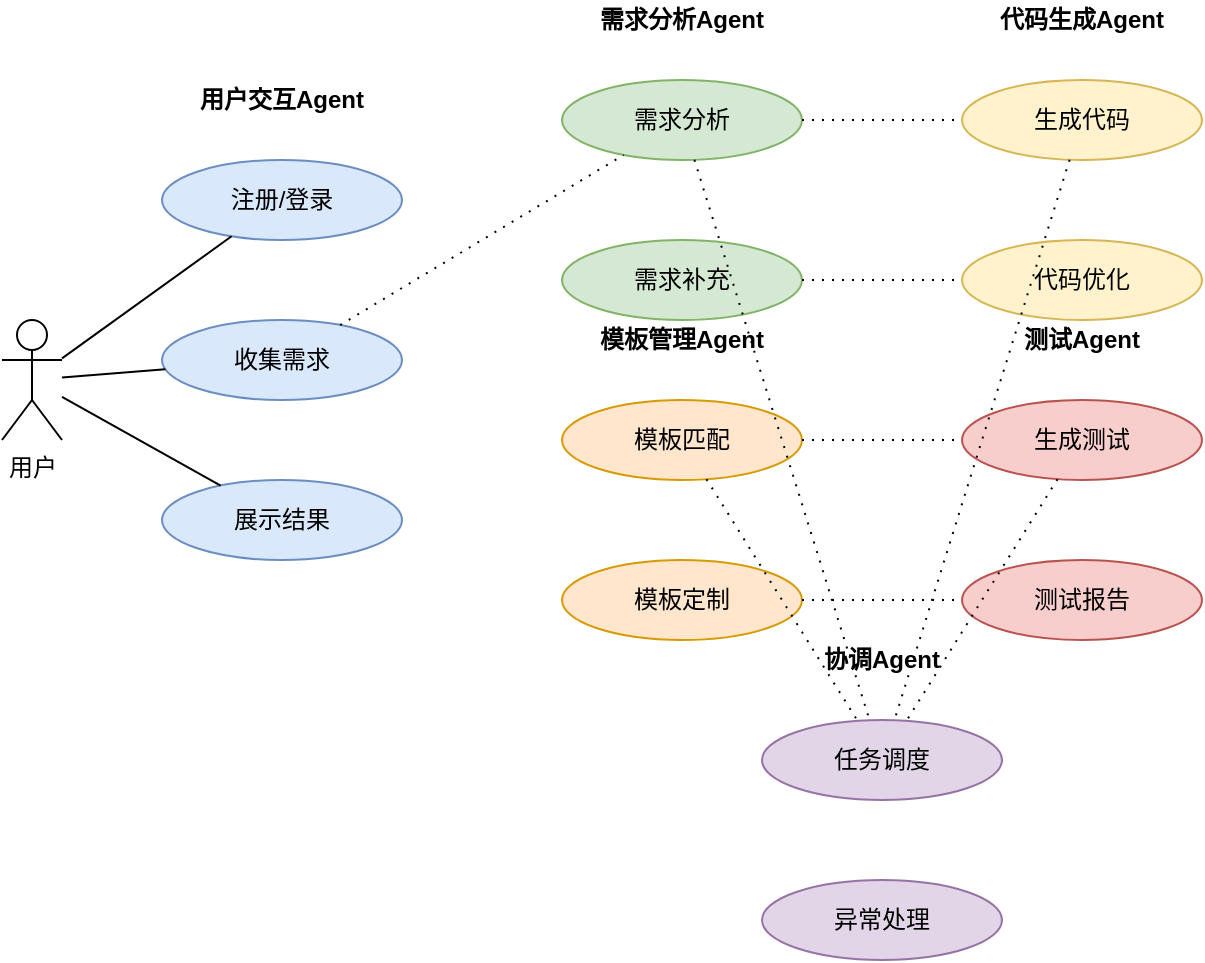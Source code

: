<?xml version="1.0" encoding="UTF-8"?>
<mxfile version="21.6.6" type="device">
  <diagram id="use-case-diagram" name="用例图">
    <mxGraphModel dx="1422" dy="762" grid="1" gridSize="10" guides="1" tooltips="1" connect="1" arrows="1" fold="1" page="1" pageScale="1" pageWidth="827" pageHeight="1169" math="0" shadow="0">
      <root>
        <mxCell id="0"/>
        <mxCell id="1" parent="0"/>
        
        <!-- 用户 Actor -->
        <mxCell id="2" value="用户" style="shape=umlActor;verticalLabelPosition=bottom;verticalAlign=top;html=1;" vertex="1" parent="1">
          <mxGeometry x="80" y="320" width="30" height="60" as="geometry"/>
        </mxCell>

        <!-- 用户交互相关用例 -->
        <mxCell id="3" value="注册/登录" style="ellipse;whiteSpace=wrap;html=1;fillColor=#dae8fc;strokeColor=#6c8ebf;" vertex="1" parent="1">
          <mxGeometry x="160" y="240" width="120" height="40" as="geometry"/>
        </mxCell>

        <mxCell id="4" value="收集需求" style="ellipse;whiteSpace=wrap;html=1;fillColor=#dae8fc;strokeColor=#6c8ebf;" vertex="1" parent="1">
          <mxGeometry x="160" y="320" width="120" height="40" as="geometry"/>
        </mxCell>

        <mxCell id="5" value="展示结果" style="ellipse;whiteSpace=wrap;html=1;fillColor=#dae8fc;strokeColor=#6c8ebf;" vertex="1" parent="1">
          <mxGeometry x="160" y="400" width="120" height="40" as="geometry"/>
        </mxCell>

        <!-- 需求分析相关用例 -->
        <mxCell id="6" value="需求分析" style="ellipse;whiteSpace=wrap;html=1;fillColor=#d5e8d4;strokeColor=#82b366;" vertex="1" parent="1">
          <mxGeometry x="360" y="200" width="120" height="40" as="geometry"/>
        </mxCell>

        <mxCell id="7" value="需求补充" style="ellipse;whiteSpace=wrap;html=1;fillColor=#d5e8d4;strokeColor=#82b366;" vertex="1" parent="1">
          <mxGeometry x="360" y="280" width="120" height="40" as="geometry"/>
        </mxCell>

        <!-- 代码生成相关用例 -->
        <mxCell id="8" value="生成代码" style="ellipse;whiteSpace=wrap;html=1;fillColor=#fff2cc;strokeColor=#d6b656;" vertex="1" parent="1">
          <mxGeometry x="560" y="200" width="120" height="40" as="geometry"/>
        </mxCell>

        <mxCell id="9" value="代码优化" style="ellipse;whiteSpace=wrap;html=1;fillColor=#fff2cc;strokeColor=#d6b656;" vertex="1" parent="1">
          <mxGeometry x="560" y="280" width="120" height="40" as="geometry"/>
        </mxCell>

        <!-- 模板管理相关用例 -->
        <mxCell id="10" value="模板匹配" style="ellipse;whiteSpace=wrap;html=1;fillColor=#ffe6cc;strokeColor=#d79b00;" vertex="1" parent="1">
          <mxGeometry x="360" y="360" width="120" height="40" as="geometry"/>
        </mxCell>

        <mxCell id="11" value="模板定制" style="ellipse;whiteSpace=wrap;html=1;fillColor=#ffe6cc;strokeColor=#d79b00;" vertex="1" parent="1">
          <mxGeometry x="360" y="440" width="120" height="40" as="geometry"/>
        </mxCell>

        <!-- 测试相关用例 -->
        <mxCell id="12" value="生成测试" style="ellipse;whiteSpace=wrap;html=1;fillColor=#f8cecc;strokeColor=#b85450;" vertex="1" parent="1">
          <mxGeometry x="560" y="360" width="120" height="40" as="geometry"/>
        </mxCell>

        <mxCell id="13" value="测试报告" style="ellipse;whiteSpace=wrap;html=1;fillColor=#f8cecc;strokeColor=#b85450;" vertex="1" parent="1">
          <mxGeometry x="560" y="440" width="120" height="40" as="geometry"/>
        </mxCell>

        <!-- 协调相关用例 -->
        <mxCell id="14" value="任务调度" style="ellipse;whiteSpace=wrap;html=1;fillColor=#e1d5e7;strokeColor=#9673a6;" vertex="1" parent="1">
          <mxGeometry x="460" y="520" width="120" height="40" as="geometry"/>
        </mxCell>

        <mxCell id="15" value="异常处理" style="ellipse;whiteSpace=wrap;html=1;fillColor=#e1d5e7;strokeColor=#9673a6;" vertex="1" parent="1">
          <mxGeometry x="460" y="600" width="120" height="40" as="geometry"/>
        </mxCell>

        <!-- Agent标签 -->
        <mxCell id="16" value="用户交互Agent" style="text;html=1;strokeColor=none;fillColor=none;align=center;verticalAlign=middle;whiteSpace=wrap;rounded=0;fontStyle=1;fontSize=12;" vertex="1" parent="1">
          <mxGeometry x="170" y="200" width="100" height="20" as="geometry"/>
        </mxCell>

        <mxCell id="17" value="需求分析Agent" style="text;html=1;strokeColor=none;fillColor=none;align=center;verticalAlign=middle;whiteSpace=wrap;rounded=0;fontStyle=1;fontSize=12;" vertex="1" parent="1">
          <mxGeometry x="370" y="160" width="100" height="20" as="geometry"/>
        </mxCell>

        <mxCell id="18" value="代码生成Agent" style="text;html=1;strokeColor=none;fillColor=none;align=center;verticalAlign=middle;whiteSpace=wrap;rounded=0;fontStyle=1;fontSize=12;" vertex="1" parent="1">
          <mxGeometry x="570" y="160" width="100" height="20" as="geometry"/>
        </mxCell>

        <mxCell id="19" value="模板管理Agent" style="text;html=1;strokeColor=none;fillColor=none;align=center;verticalAlign=middle;whiteSpace=wrap;rounded=0;fontStyle=1;fontSize=12;" vertex="1" parent="1">
          <mxGeometry x="370" y="320" width="100" height="20" as="geometry"/>
        </mxCell>

        <mxCell id="20" value="测试Agent" style="text;html=1;strokeColor=none;fillColor=none;align=center;verticalAlign=middle;whiteSpace=wrap;rounded=0;fontStyle=1;fontSize=12;" vertex="1" parent="1">
          <mxGeometry x="570" y="320" width="100" height="20" as="geometry"/>
        </mxCell>

        <mxCell id="21" value="协调Agent" style="text;html=1;strokeColor=none;fillColor=none;align=center;verticalAlign=middle;whiteSpace=wrap;rounded=0;fontStyle=1;fontSize=12;" vertex="1" parent="1">
          <mxGeometry x="470" y="480" width="100" height="20" as="geometry"/>
        </mxCell>

        <!-- 连接线 -->
        <!-- 用户与用例的连接 -->
        <mxCell id="22" value="" style="endArrow=none;html=1;rounded=0;" edge="1" parent="1" source="2" target="3">
          <mxGeometry width="50" height="50" relative="1" as="geometry"/>
        </mxCell>

        <mxCell id="23" value="" style="endArrow=none;html=1;rounded=0;" edge="1" parent="1" source="2" target="4">
          <mxGeometry width="50" height="50" relative="1" as="geometry"/>
        </mxCell>

        <mxCell id="24" value="" style="endArrow=none;html=1;rounded=0;" edge="1" parent="1" source="2" target="5">
          <mxGeometry width="50" height="50" relative="1" as="geometry"/>
        </mxCell>

        <!-- Agent之间的通信连接 -->
        <mxCell id="25" value="" style="endArrow=none;html=1;rounded=0;dashed=1;dashPattern=1 4;" edge="1" parent="1" source="4" target="6">
          <mxGeometry width="50" height="50" relative="1" as="geometry"/>
        </mxCell>

        <mxCell id="26" value="" style="endArrow=none;html=1;rounded=0;dashed=1;dashPattern=1 4;" edge="1" parent="1" source="6" target="8">
          <mxGeometry width="50" height="50" relative="1" as="geometry"/>
        </mxCell>

        <mxCell id="27" value="" style="endArrow=none;html=1;rounded=0;dashed=1;dashPattern=1 4;" edge="1" parent="1" source="7" target="9">
          <mxGeometry width="50" height="50" relative="1" as="geometry"/>
        </mxCell>

        <mxCell id="28" value="" style="endArrow=none;html=1;rounded=0;dashed=1;dashPattern=1 4;" edge="1" parent="1" source="10" target="12">
          <mxGeometry width="50" height="50" relative="1" as="geometry"/>
        </mxCell>

        <mxCell id="29" value="" style="endArrow=none;html=1;rounded=0;dashed=1;dashPattern=1 4;" edge="1" parent="1" source="11" target="13">
          <mxGeometry width="50" height="50" relative="1" as="geometry"/>
        </mxCell>

        <!-- 与协调Agent的连接 -->
        <mxCell id="30" value="" style="endArrow=none;html=1;rounded=0;dashed=1;dashPattern=1 4;" edge="1" parent="1" source="6" target="14">
          <mxGeometry width="50" height="50" relative="1" as="geometry"/>
        </mxCell>

        <mxCell id="31" value="" style="endArrow=none;html=1;rounded=0;dashed=1;dashPattern=1 4;" edge="1" parent="1" source="8" target="14">
          <mxGeometry width="50" height="50" relative="1" as="geometry"/>
        </mxCell>

        <mxCell id="32" value="" style="endArrow=none;html=1;rounded=0;dashed=1;dashPattern=1 4;" edge="1" parent="1" source="10" target="14">
          <mxGeometry width="50" height="50" relative="1" as="geometry"/>
        </mxCell>

        <mxCell id="33" value="" style="endArrow=none;html=1;rounded=0;dashed=1;dashPattern=1 4;" edge="1" parent="1" source="12" target="14">
          <mxGeometry width="50" height="50" relative="1" as="geometry"/>
        </mxCell>

      </root>
    </mxGraphModel>
  </diagram>
</mxfile> 